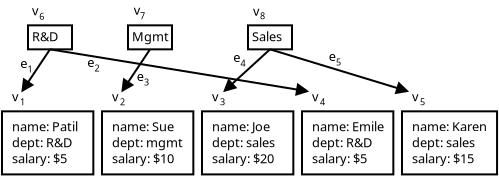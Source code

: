 <?xml version="1.0" encoding="UTF-8"?>
<dia:diagram xmlns:dia="http://www.lysator.liu.se/~alla/dia/">
  <dia:layer name="Background" visible="true" connectable="true" active="true">
    <dia:group>
      <dia:attribute name="meta">
        <dia:composite type="dict"/>
      </dia:attribute>
      <dia:attribute name="matrix"/>
      <dia:object type="Standard - Text" version="1" id="O0">
        <dia:attribute name="obj_pos">
          <dia:point val="4,13"/>
        </dia:attribute>
        <dia:attribute name="obj_bb">
          <dia:rectangle val="4,12.405;7.588,14.752"/>
        </dia:attribute>
        <dia:attribute name="text">
          <dia:composite type="text">
            <dia:attribute name="string">
              <dia:string>#name: Patil
dept: R&amp;D
salary: $5#</dia:string>
            </dia:attribute>
            <dia:attribute name="font">
              <dia:font family="sans" style="0" name="Helvetica"/>
            </dia:attribute>
            <dia:attribute name="height">
              <dia:real val="0.8"/>
            </dia:attribute>
            <dia:attribute name="pos">
              <dia:point val="4,13"/>
            </dia:attribute>
            <dia:attribute name="color">
              <dia:color val="#000000ff"/>
            </dia:attribute>
            <dia:attribute name="alignment">
              <dia:enum val="0"/>
            </dia:attribute>
          </dia:composite>
        </dia:attribute>
        <dia:attribute name="valign">
          <dia:enum val="3"/>
        </dia:attribute>
      </dia:object>
      <dia:object type="Standard - Text" version="1" id="O1">
        <dia:attribute name="obj_pos">
          <dia:point val="9,13"/>
        </dia:attribute>
        <dia:attribute name="obj_bb">
          <dia:rectangle val="9,12.405;12.78,14.752"/>
        </dia:attribute>
        <dia:attribute name="text">
          <dia:composite type="text">
            <dia:attribute name="string">
              <dia:string>#name: Sue
dept: mgmt
salary: $10#</dia:string>
            </dia:attribute>
            <dia:attribute name="font">
              <dia:font family="sans" style="0" name="Helvetica"/>
            </dia:attribute>
            <dia:attribute name="height">
              <dia:real val="0.8"/>
            </dia:attribute>
            <dia:attribute name="pos">
              <dia:point val="9,13"/>
            </dia:attribute>
            <dia:attribute name="color">
              <dia:color val="#000000ff"/>
            </dia:attribute>
            <dia:attribute name="alignment">
              <dia:enum val="0"/>
            </dia:attribute>
          </dia:composite>
        </dia:attribute>
        <dia:attribute name="valign">
          <dia:enum val="3"/>
        </dia:attribute>
      </dia:object>
      <dia:object type="Standard - Text" version="1" id="O2">
        <dia:attribute name="obj_pos">
          <dia:point val="14,13"/>
        </dia:attribute>
        <dia:attribute name="obj_bb">
          <dia:rectangle val="14,12.405;17.53,14.752"/>
        </dia:attribute>
        <dia:attribute name="text">
          <dia:composite type="text">
            <dia:attribute name="string">
              <dia:string>#name: Joe
dept: sales
salary: $20#</dia:string>
            </dia:attribute>
            <dia:attribute name="font">
              <dia:font family="sans" style="0" name="Helvetica"/>
            </dia:attribute>
            <dia:attribute name="height">
              <dia:real val="0.8"/>
            </dia:attribute>
            <dia:attribute name="pos">
              <dia:point val="14,13"/>
            </dia:attribute>
            <dia:attribute name="color">
              <dia:color val="#000000ff"/>
            </dia:attribute>
            <dia:attribute name="alignment">
              <dia:enum val="0"/>
            </dia:attribute>
          </dia:composite>
        </dia:attribute>
        <dia:attribute name="valign">
          <dia:enum val="3"/>
        </dia:attribute>
      </dia:object>
      <dia:object type="Standard - Text" version="1" id="O3">
        <dia:attribute name="obj_pos">
          <dia:point val="19,13"/>
        </dia:attribute>
        <dia:attribute name="obj_bb">
          <dia:rectangle val="19,12.405;23.01,14.752"/>
        </dia:attribute>
        <dia:attribute name="text">
          <dia:composite type="text">
            <dia:attribute name="string">
              <dia:string>#name: Emile
dept: R&amp;D
salary: $5#</dia:string>
            </dia:attribute>
            <dia:attribute name="font">
              <dia:font family="sans" style="0" name="Helvetica"/>
            </dia:attribute>
            <dia:attribute name="height">
              <dia:real val="0.8"/>
            </dia:attribute>
            <dia:attribute name="pos">
              <dia:point val="19,13"/>
            </dia:attribute>
            <dia:attribute name="color">
              <dia:color val="#000000ff"/>
            </dia:attribute>
            <dia:attribute name="alignment">
              <dia:enum val="0"/>
            </dia:attribute>
          </dia:composite>
        </dia:attribute>
        <dia:attribute name="valign">
          <dia:enum val="3"/>
        </dia:attribute>
      </dia:object>
      <dia:object type="Standard - Box" version="0" id="O4">
        <dia:attribute name="obj_pos">
          <dia:point val="3.5,12"/>
        </dia:attribute>
        <dia:attribute name="obj_bb">
          <dia:rectangle val="3.45,11.95;8.117,15.203"/>
        </dia:attribute>
        <dia:attribute name="elem_corner">
          <dia:point val="3.5,12"/>
        </dia:attribute>
        <dia:attribute name="elem_width">
          <dia:real val="4.567"/>
        </dia:attribute>
        <dia:attribute name="elem_height">
          <dia:real val="3.153"/>
        </dia:attribute>
        <dia:attribute name="inner_color">
          <dia:color val="#d8e5e500"/>
        </dia:attribute>
        <dia:attribute name="show_background">
          <dia:boolean val="false"/>
        </dia:attribute>
      </dia:object>
      <dia:object type="Standard - Box" version="0" id="O5">
        <dia:attribute name="obj_pos">
          <dia:point val="8.5,12"/>
        </dia:attribute>
        <dia:attribute name="obj_bb">
          <dia:rectangle val="8.45,11.95;13.117,15.203"/>
        </dia:attribute>
        <dia:attribute name="elem_corner">
          <dia:point val="8.5,12"/>
        </dia:attribute>
        <dia:attribute name="elem_width">
          <dia:real val="4.567"/>
        </dia:attribute>
        <dia:attribute name="elem_height">
          <dia:real val="3.153"/>
        </dia:attribute>
        <dia:attribute name="inner_color">
          <dia:color val="#d8e5e500"/>
        </dia:attribute>
        <dia:attribute name="show_background">
          <dia:boolean val="false"/>
        </dia:attribute>
      </dia:object>
      <dia:object type="Standard - Box" version="0" id="O6">
        <dia:attribute name="obj_pos">
          <dia:point val="18.5,12"/>
        </dia:attribute>
        <dia:attribute name="obj_bb">
          <dia:rectangle val="18.45,11.95;23.117,15.203"/>
        </dia:attribute>
        <dia:attribute name="elem_corner">
          <dia:point val="18.5,12"/>
        </dia:attribute>
        <dia:attribute name="elem_width">
          <dia:real val="4.567"/>
        </dia:attribute>
        <dia:attribute name="elem_height">
          <dia:real val="3.153"/>
        </dia:attribute>
        <dia:attribute name="inner_color">
          <dia:color val="#d8e5e500"/>
        </dia:attribute>
        <dia:attribute name="show_background">
          <dia:boolean val="false"/>
        </dia:attribute>
      </dia:object>
      <dia:object type="Standard - Box" version="0" id="O7">
        <dia:attribute name="obj_pos">
          <dia:point val="13.5,12"/>
        </dia:attribute>
        <dia:attribute name="obj_bb">
          <dia:rectangle val="13.45,11.95;18.117,15.203"/>
        </dia:attribute>
        <dia:attribute name="elem_corner">
          <dia:point val="13.5,12"/>
        </dia:attribute>
        <dia:attribute name="elem_width">
          <dia:real val="4.567"/>
        </dia:attribute>
        <dia:attribute name="elem_height">
          <dia:real val="3.153"/>
        </dia:attribute>
        <dia:attribute name="inner_color">
          <dia:color val="#d8e5e500"/>
        </dia:attribute>
        <dia:attribute name="show_background">
          <dia:boolean val="false"/>
        </dia:attribute>
      </dia:object>
      <dia:group>
        <dia:attribute name="meta">
          <dia:composite type="dict"/>
        </dia:attribute>
        <dia:attribute name="matrix"/>
        <dia:object type="Standard - Text" version="1" id="O8">
          <dia:attribute name="obj_pos">
            <dia:point val="4,11.5"/>
          </dia:attribute>
          <dia:attribute name="obj_bb">
            <dia:rectangle val="4,10.905;4.38,11.652"/>
          </dia:attribute>
          <dia:attribute name="text">
            <dia:composite type="text">
              <dia:attribute name="string">
                <dia:string>#v#</dia:string>
              </dia:attribute>
              <dia:attribute name="font">
                <dia:font family="sans" style="0" name="Helvetica"/>
              </dia:attribute>
              <dia:attribute name="height">
                <dia:real val="0.8"/>
              </dia:attribute>
              <dia:attribute name="pos">
                <dia:point val="4,11.5"/>
              </dia:attribute>
              <dia:attribute name="color">
                <dia:color val="#000000ff"/>
              </dia:attribute>
              <dia:attribute name="alignment">
                <dia:enum val="0"/>
              </dia:attribute>
            </dia:composite>
          </dia:attribute>
          <dia:attribute name="valign">
            <dia:enum val="3"/>
          </dia:attribute>
        </dia:object>
        <dia:object type="Standard - Text" version="1" id="O9">
          <dia:attribute name="obj_pos">
            <dia:point val="4.4,11.695"/>
          </dia:attribute>
          <dia:attribute name="obj_bb">
            <dia:rectangle val="4.4,11.275;4.688,11.802"/>
          </dia:attribute>
          <dia:attribute name="text">
            <dia:composite type="text">
              <dia:attribute name="string">
                <dia:string>#1#</dia:string>
              </dia:attribute>
              <dia:attribute name="font">
                <dia:font family="sans" style="0" name="Helvetica"/>
              </dia:attribute>
              <dia:attribute name="height">
                <dia:real val="0.564"/>
              </dia:attribute>
              <dia:attribute name="pos">
                <dia:point val="4.4,11.695"/>
              </dia:attribute>
              <dia:attribute name="color">
                <dia:color val="#000000ff"/>
              </dia:attribute>
              <dia:attribute name="alignment">
                <dia:enum val="0"/>
              </dia:attribute>
            </dia:composite>
          </dia:attribute>
          <dia:attribute name="valign">
            <dia:enum val="3"/>
          </dia:attribute>
        </dia:object>
      </dia:group>
      <dia:group>
        <dia:attribute name="meta">
          <dia:composite type="dict"/>
        </dia:attribute>
        <dia:attribute name="matrix"/>
        <dia:object type="Standard - Text" version="1" id="O10">
          <dia:attribute name="obj_pos">
            <dia:point val="9,11.5"/>
          </dia:attribute>
          <dia:attribute name="obj_bb">
            <dia:rectangle val="9,10.905;9.38,11.652"/>
          </dia:attribute>
          <dia:attribute name="text">
            <dia:composite type="text">
              <dia:attribute name="string">
                <dia:string>#v#</dia:string>
              </dia:attribute>
              <dia:attribute name="font">
                <dia:font family="sans" style="0" name="Helvetica"/>
              </dia:attribute>
              <dia:attribute name="height">
                <dia:real val="0.8"/>
              </dia:attribute>
              <dia:attribute name="pos">
                <dia:point val="9,11.5"/>
              </dia:attribute>
              <dia:attribute name="color">
                <dia:color val="#000000ff"/>
              </dia:attribute>
              <dia:attribute name="alignment">
                <dia:enum val="0"/>
              </dia:attribute>
            </dia:composite>
          </dia:attribute>
          <dia:attribute name="valign">
            <dia:enum val="3"/>
          </dia:attribute>
        </dia:object>
        <dia:object type="Standard - Text" version="1" id="O11">
          <dia:attribute name="obj_pos">
            <dia:point val="9.4,11.695"/>
          </dia:attribute>
          <dia:attribute name="obj_bb">
            <dia:rectangle val="9.4,11.275;9.688,11.802"/>
          </dia:attribute>
          <dia:attribute name="text">
            <dia:composite type="text">
              <dia:attribute name="string">
                <dia:string>#2#</dia:string>
              </dia:attribute>
              <dia:attribute name="font">
                <dia:font family="sans" style="0" name="Helvetica"/>
              </dia:attribute>
              <dia:attribute name="height">
                <dia:real val="0.564"/>
              </dia:attribute>
              <dia:attribute name="pos">
                <dia:point val="9.4,11.695"/>
              </dia:attribute>
              <dia:attribute name="color">
                <dia:color val="#000000ff"/>
              </dia:attribute>
              <dia:attribute name="alignment">
                <dia:enum val="0"/>
              </dia:attribute>
            </dia:composite>
          </dia:attribute>
          <dia:attribute name="valign">
            <dia:enum val="3"/>
          </dia:attribute>
        </dia:object>
      </dia:group>
      <dia:group>
        <dia:attribute name="meta">
          <dia:composite type="dict"/>
        </dia:attribute>
        <dia:attribute name="matrix"/>
        <dia:object type="Standard - Text" version="1" id="O12">
          <dia:attribute name="obj_pos">
            <dia:point val="19,11.5"/>
          </dia:attribute>
          <dia:attribute name="obj_bb">
            <dia:rectangle val="19,10.905;19.38,11.652"/>
          </dia:attribute>
          <dia:attribute name="text">
            <dia:composite type="text">
              <dia:attribute name="string">
                <dia:string>#v#</dia:string>
              </dia:attribute>
              <dia:attribute name="font">
                <dia:font family="sans" style="0" name="Helvetica"/>
              </dia:attribute>
              <dia:attribute name="height">
                <dia:real val="0.8"/>
              </dia:attribute>
              <dia:attribute name="pos">
                <dia:point val="19,11.5"/>
              </dia:attribute>
              <dia:attribute name="color">
                <dia:color val="#000000ff"/>
              </dia:attribute>
              <dia:attribute name="alignment">
                <dia:enum val="0"/>
              </dia:attribute>
            </dia:composite>
          </dia:attribute>
          <dia:attribute name="valign">
            <dia:enum val="3"/>
          </dia:attribute>
        </dia:object>
        <dia:object type="Standard - Text" version="1" id="O13">
          <dia:attribute name="obj_pos">
            <dia:point val="19.4,11.695"/>
          </dia:attribute>
          <dia:attribute name="obj_bb">
            <dia:rectangle val="19.4,11.275;19.688,11.802"/>
          </dia:attribute>
          <dia:attribute name="text">
            <dia:composite type="text">
              <dia:attribute name="string">
                <dia:string>#4#</dia:string>
              </dia:attribute>
              <dia:attribute name="font">
                <dia:font family="sans" style="0" name="Helvetica"/>
              </dia:attribute>
              <dia:attribute name="height">
                <dia:real val="0.564"/>
              </dia:attribute>
              <dia:attribute name="pos">
                <dia:point val="19.4,11.695"/>
              </dia:attribute>
              <dia:attribute name="color">
                <dia:color val="#000000ff"/>
              </dia:attribute>
              <dia:attribute name="alignment">
                <dia:enum val="0"/>
              </dia:attribute>
            </dia:composite>
          </dia:attribute>
          <dia:attribute name="valign">
            <dia:enum val="3"/>
          </dia:attribute>
        </dia:object>
      </dia:group>
      <dia:group>
        <dia:attribute name="meta">
          <dia:composite type="dict"/>
        </dia:attribute>
        <dia:attribute name="matrix"/>
        <dia:object type="Standard - Text" version="1" id="O14">
          <dia:attribute name="obj_pos">
            <dia:point val="14,11.5"/>
          </dia:attribute>
          <dia:attribute name="obj_bb">
            <dia:rectangle val="14,10.905;14.38,11.652"/>
          </dia:attribute>
          <dia:attribute name="text">
            <dia:composite type="text">
              <dia:attribute name="string">
                <dia:string>#v#</dia:string>
              </dia:attribute>
              <dia:attribute name="font">
                <dia:font family="sans" style="0" name="Helvetica"/>
              </dia:attribute>
              <dia:attribute name="height">
                <dia:real val="0.8"/>
              </dia:attribute>
              <dia:attribute name="pos">
                <dia:point val="14,11.5"/>
              </dia:attribute>
              <dia:attribute name="color">
                <dia:color val="#000000ff"/>
              </dia:attribute>
              <dia:attribute name="alignment">
                <dia:enum val="0"/>
              </dia:attribute>
            </dia:composite>
          </dia:attribute>
          <dia:attribute name="valign">
            <dia:enum val="3"/>
          </dia:attribute>
        </dia:object>
        <dia:object type="Standard - Text" version="1" id="O15">
          <dia:attribute name="obj_pos">
            <dia:point val="14.4,11.695"/>
          </dia:attribute>
          <dia:attribute name="obj_bb">
            <dia:rectangle val="14.4,11.275;14.688,11.802"/>
          </dia:attribute>
          <dia:attribute name="text">
            <dia:composite type="text">
              <dia:attribute name="string">
                <dia:string>#3#</dia:string>
              </dia:attribute>
              <dia:attribute name="font">
                <dia:font family="sans" style="0" name="Helvetica"/>
              </dia:attribute>
              <dia:attribute name="height">
                <dia:real val="0.564"/>
              </dia:attribute>
              <dia:attribute name="pos">
                <dia:point val="14.4,11.695"/>
              </dia:attribute>
              <dia:attribute name="color">
                <dia:color val="#000000ff"/>
              </dia:attribute>
              <dia:attribute name="alignment">
                <dia:enum val="0"/>
              </dia:attribute>
            </dia:composite>
          </dia:attribute>
          <dia:attribute name="valign">
            <dia:enum val="3"/>
          </dia:attribute>
        </dia:object>
      </dia:group>
      <dia:group>
        <dia:attribute name="meta">
          <dia:composite type="dict"/>
        </dia:attribute>
        <dia:attribute name="matrix"/>
        <dia:object type="Standard - Text" version="1" id="O16">
          <dia:attribute name="obj_pos">
            <dia:point val="16,8.5"/>
          </dia:attribute>
          <dia:attribute name="obj_bb">
            <dia:rectangle val="16,7.905;17.705,8.652"/>
          </dia:attribute>
          <dia:attribute name="text">
            <dia:composite type="text">
              <dia:attribute name="string">
                <dia:string>#Sales#</dia:string>
              </dia:attribute>
              <dia:attribute name="font">
                <dia:font family="sans" style="0" name="Helvetica"/>
              </dia:attribute>
              <dia:attribute name="height">
                <dia:real val="0.8"/>
              </dia:attribute>
              <dia:attribute name="pos">
                <dia:point val="16,8.5"/>
              </dia:attribute>
              <dia:attribute name="color">
                <dia:color val="#000000ff"/>
              </dia:attribute>
              <dia:attribute name="alignment">
                <dia:enum val="0"/>
              </dia:attribute>
            </dia:composite>
          </dia:attribute>
          <dia:attribute name="valign">
            <dia:enum val="3"/>
          </dia:attribute>
        </dia:object>
        <dia:object type="Standard - Box" version="0" id="O17">
          <dia:attribute name="obj_pos">
            <dia:point val="15.8,7.7"/>
          </dia:attribute>
          <dia:attribute name="obj_bb">
            <dia:rectangle val="15.75,7.65;18.05,8.95"/>
          </dia:attribute>
          <dia:attribute name="elem_corner">
            <dia:point val="15.8,7.7"/>
          </dia:attribute>
          <dia:attribute name="elem_width">
            <dia:real val="2.2"/>
          </dia:attribute>
          <dia:attribute name="elem_height">
            <dia:real val="1.2"/>
          </dia:attribute>
          <dia:attribute name="inner_color">
            <dia:color val="#d8e5e500"/>
          </dia:attribute>
          <dia:attribute name="show_background">
            <dia:boolean val="false"/>
          </dia:attribute>
        </dia:object>
      </dia:group>
      <dia:object type="Standard - Line" version="0" id="O18">
        <dia:attribute name="obj_pos">
          <dia:point val="16.9,8.9"/>
        </dia:attribute>
        <dia:attribute name="obj_bb">
          <dia:rectangle val="14.529,8.829;16.971,11.071"/>
        </dia:attribute>
        <dia:attribute name="conn_endpoints">
          <dia:point val="16.9,8.9"/>
          <dia:point val="14.6,11"/>
        </dia:attribute>
        <dia:attribute name="numcp">
          <dia:int val="1"/>
        </dia:attribute>
        <dia:attribute name="end_arrow">
          <dia:enum val="3"/>
        </dia:attribute>
        <dia:attribute name="end_arrow_length">
          <dia:real val="0.5"/>
        </dia:attribute>
        <dia:attribute name="end_arrow_width">
          <dia:real val="0.5"/>
        </dia:attribute>
      </dia:object>
      <dia:object type="Standard - Box" version="0" id="O19">
        <dia:attribute name="obj_pos">
          <dia:point val="9.8,7.7"/>
        </dia:attribute>
        <dia:attribute name="obj_bb">
          <dia:rectangle val="9.75,7.65;12.05,8.95"/>
        </dia:attribute>
        <dia:attribute name="elem_corner">
          <dia:point val="9.8,7.7"/>
        </dia:attribute>
        <dia:attribute name="elem_width">
          <dia:real val="2.2"/>
        </dia:attribute>
        <dia:attribute name="elem_height">
          <dia:real val="1.2"/>
        </dia:attribute>
        <dia:attribute name="inner_color">
          <dia:color val="#d8e5e500"/>
        </dia:attribute>
        <dia:attribute name="show_background">
          <dia:boolean val="false"/>
        </dia:attribute>
      </dia:object>
      <dia:object type="Standard - Text" version="1" id="O20">
        <dia:attribute name="obj_pos">
          <dia:point val="10,8.5"/>
        </dia:attribute>
        <dia:attribute name="obj_bb">
          <dia:rectangle val="10,7.905;11.832,8.652"/>
        </dia:attribute>
        <dia:attribute name="text">
          <dia:composite type="text">
            <dia:attribute name="string">
              <dia:string>#Mgmt#</dia:string>
            </dia:attribute>
            <dia:attribute name="font">
              <dia:font family="sans" style="0" name="Helvetica"/>
            </dia:attribute>
            <dia:attribute name="height">
              <dia:real val="0.8"/>
            </dia:attribute>
            <dia:attribute name="pos">
              <dia:point val="10,8.5"/>
            </dia:attribute>
            <dia:attribute name="color">
              <dia:color val="#000000ff"/>
            </dia:attribute>
            <dia:attribute name="alignment">
              <dia:enum val="0"/>
            </dia:attribute>
          </dia:composite>
        </dia:attribute>
        <dia:attribute name="valign">
          <dia:enum val="3"/>
        </dia:attribute>
      </dia:object>
      <dia:object type="Standard - Box" version="0" id="O21">
        <dia:attribute name="obj_pos">
          <dia:point val="4.8,7.7"/>
        </dia:attribute>
        <dia:attribute name="obj_bb">
          <dia:rectangle val="4.75,7.65;7.05,8.95"/>
        </dia:attribute>
        <dia:attribute name="elem_corner">
          <dia:point val="4.8,7.7"/>
        </dia:attribute>
        <dia:attribute name="elem_width">
          <dia:real val="2.2"/>
        </dia:attribute>
        <dia:attribute name="elem_height">
          <dia:real val="1.2"/>
        </dia:attribute>
        <dia:attribute name="inner_color">
          <dia:color val="#d8e5e500"/>
        </dia:attribute>
        <dia:attribute name="show_background">
          <dia:boolean val="false"/>
        </dia:attribute>
      </dia:object>
      <dia:object type="Standard - Text" version="1" id="O22">
        <dia:attribute name="obj_pos">
          <dia:point val="5,8.5"/>
        </dia:attribute>
        <dia:attribute name="obj_bb">
          <dia:rectangle val="5,7.905;6.438,8.652"/>
        </dia:attribute>
        <dia:attribute name="text">
          <dia:composite type="text">
            <dia:attribute name="string">
              <dia:string>#R&amp;D#</dia:string>
            </dia:attribute>
            <dia:attribute name="font">
              <dia:font family="sans" style="0" name="Helvetica"/>
            </dia:attribute>
            <dia:attribute name="height">
              <dia:real val="0.8"/>
            </dia:attribute>
            <dia:attribute name="pos">
              <dia:point val="5,8.5"/>
            </dia:attribute>
            <dia:attribute name="color">
              <dia:color val="#000000ff"/>
            </dia:attribute>
            <dia:attribute name="alignment">
              <dia:enum val="0"/>
            </dia:attribute>
          </dia:composite>
        </dia:attribute>
        <dia:attribute name="valign">
          <dia:enum val="3"/>
        </dia:attribute>
      </dia:object>
      <dia:object type="Standard - Line" version="0" id="O23">
        <dia:attribute name="obj_pos">
          <dia:point val="5.9,8.9"/>
        </dia:attribute>
        <dia:attribute name="obj_bb">
          <dia:rectangle val="4.431,8.831;5.969,11.069"/>
        </dia:attribute>
        <dia:attribute name="conn_endpoints">
          <dia:point val="5.9,8.9"/>
          <dia:point val="4.5,11"/>
        </dia:attribute>
        <dia:attribute name="numcp">
          <dia:int val="1"/>
        </dia:attribute>
        <dia:attribute name="end_arrow">
          <dia:enum val="3"/>
        </dia:attribute>
        <dia:attribute name="end_arrow_length">
          <dia:real val="0.5"/>
        </dia:attribute>
        <dia:attribute name="end_arrow_width">
          <dia:real val="0.5"/>
        </dia:attribute>
      </dia:object>
      <dia:object type="Standard - Line" version="0" id="O24">
        <dia:attribute name="obj_pos">
          <dia:point val="5.9,8.9"/>
        </dia:attribute>
        <dia:attribute name="obj_bb">
          <dia:rectangle val="5.843,8.843;18.861,11.23"/>
        </dia:attribute>
        <dia:attribute name="conn_endpoints">
          <dia:point val="5.9,8.9"/>
          <dia:point val="18.8,11"/>
        </dia:attribute>
        <dia:attribute name="numcp">
          <dia:int val="1"/>
        </dia:attribute>
        <dia:attribute name="end_arrow">
          <dia:enum val="3"/>
        </dia:attribute>
        <dia:attribute name="end_arrow_length">
          <dia:real val="0.5"/>
        </dia:attribute>
        <dia:attribute name="end_arrow_width">
          <dia:real val="0.5"/>
        </dia:attribute>
      </dia:object>
      <dia:object type="Standard - Line" version="0" id="O25">
        <dia:attribute name="obj_pos">
          <dia:point val="10.9,8.9"/>
        </dia:attribute>
        <dia:attribute name="obj_bb">
          <dia:rectangle val="9.431,8.831;10.969,11.069"/>
        </dia:attribute>
        <dia:attribute name="conn_endpoints">
          <dia:point val="10.9,8.9"/>
          <dia:point val="9.5,11"/>
        </dia:attribute>
        <dia:attribute name="numcp">
          <dia:int val="1"/>
        </dia:attribute>
        <dia:attribute name="end_arrow">
          <dia:enum val="3"/>
        </dia:attribute>
        <dia:attribute name="end_arrow_length">
          <dia:real val="0.5"/>
        </dia:attribute>
        <dia:attribute name="end_arrow_width">
          <dia:real val="0.5"/>
        </dia:attribute>
      </dia:object>
      <dia:group>
        <dia:attribute name="meta">
          <dia:composite type="dict"/>
        </dia:attribute>
        <dia:attribute name="matrix"/>
        <dia:object type="Standard - Text" version="1" id="O26">
          <dia:attribute name="obj_pos">
            <dia:point val="5,7.2"/>
          </dia:attribute>
          <dia:attribute name="obj_bb">
            <dia:rectangle val="5,6.605;5.38,7.353"/>
          </dia:attribute>
          <dia:attribute name="text">
            <dia:composite type="text">
              <dia:attribute name="string">
                <dia:string>#v#</dia:string>
              </dia:attribute>
              <dia:attribute name="font">
                <dia:font family="sans" style="0" name="Helvetica"/>
              </dia:attribute>
              <dia:attribute name="height">
                <dia:real val="0.8"/>
              </dia:attribute>
              <dia:attribute name="pos">
                <dia:point val="5,7.2"/>
              </dia:attribute>
              <dia:attribute name="color">
                <dia:color val="#000000ff"/>
              </dia:attribute>
              <dia:attribute name="alignment">
                <dia:enum val="0"/>
              </dia:attribute>
            </dia:composite>
          </dia:attribute>
          <dia:attribute name="valign">
            <dia:enum val="3"/>
          </dia:attribute>
        </dia:object>
        <dia:object type="Standard - Text" version="1" id="O27">
          <dia:attribute name="obj_pos">
            <dia:point val="5.368,7.424"/>
          </dia:attribute>
          <dia:attribute name="obj_bb">
            <dia:rectangle val="5.368,7.004;5.655,7.531"/>
          </dia:attribute>
          <dia:attribute name="text">
            <dia:composite type="text">
              <dia:attribute name="string">
                <dia:string>#6#</dia:string>
              </dia:attribute>
              <dia:attribute name="font">
                <dia:font family="sans" style="0" name="Helvetica"/>
              </dia:attribute>
              <dia:attribute name="height">
                <dia:real val="0.564"/>
              </dia:attribute>
              <dia:attribute name="pos">
                <dia:point val="5.368,7.424"/>
              </dia:attribute>
              <dia:attribute name="color">
                <dia:color val="#000000ff"/>
              </dia:attribute>
              <dia:attribute name="alignment">
                <dia:enum val="0"/>
              </dia:attribute>
            </dia:composite>
          </dia:attribute>
          <dia:attribute name="valign">
            <dia:enum val="3"/>
          </dia:attribute>
        </dia:object>
      </dia:group>
      <dia:group>
        <dia:attribute name="meta">
          <dia:composite type="dict"/>
        </dia:attribute>
        <dia:attribute name="matrix"/>
        <dia:object type="Standard - Text" version="1" id="O28">
          <dia:attribute name="obj_pos">
            <dia:point val="10.4,7.4"/>
          </dia:attribute>
          <dia:attribute name="obj_bb">
            <dia:rectangle val="10.4,6.98;10.688,7.508"/>
          </dia:attribute>
          <dia:attribute name="text">
            <dia:composite type="text">
              <dia:attribute name="string">
                <dia:string>#7#</dia:string>
              </dia:attribute>
              <dia:attribute name="font">
                <dia:font family="sans" style="0" name="Helvetica"/>
              </dia:attribute>
              <dia:attribute name="height">
                <dia:real val="0.564"/>
              </dia:attribute>
              <dia:attribute name="pos">
                <dia:point val="10.4,7.4"/>
              </dia:attribute>
              <dia:attribute name="color">
                <dia:color val="#000000ff"/>
              </dia:attribute>
              <dia:attribute name="alignment">
                <dia:enum val="0"/>
              </dia:attribute>
            </dia:composite>
          </dia:attribute>
          <dia:attribute name="valign">
            <dia:enum val="3"/>
          </dia:attribute>
        </dia:object>
        <dia:object type="Standard - Text" version="1" id="O29">
          <dia:attribute name="obj_pos">
            <dia:point val="10.082,7.168"/>
          </dia:attribute>
          <dia:attribute name="obj_bb">
            <dia:rectangle val="10.082,6.572;10.463,7.32"/>
          </dia:attribute>
          <dia:attribute name="text">
            <dia:composite type="text">
              <dia:attribute name="string">
                <dia:string>#v#</dia:string>
              </dia:attribute>
              <dia:attribute name="font">
                <dia:font family="sans" style="0" name="Helvetica"/>
              </dia:attribute>
              <dia:attribute name="height">
                <dia:real val="0.8"/>
              </dia:attribute>
              <dia:attribute name="pos">
                <dia:point val="10.082,7.168"/>
              </dia:attribute>
              <dia:attribute name="color">
                <dia:color val="#000000ff"/>
              </dia:attribute>
              <dia:attribute name="alignment">
                <dia:enum val="0"/>
              </dia:attribute>
            </dia:composite>
          </dia:attribute>
          <dia:attribute name="valign">
            <dia:enum val="3"/>
          </dia:attribute>
        </dia:object>
      </dia:group>
      <dia:group>
        <dia:attribute name="meta">
          <dia:composite type="dict"/>
        </dia:attribute>
        <dia:attribute name="matrix"/>
        <dia:object type="Standard - Text" version="1" id="O30">
          <dia:attribute name="obj_pos">
            <dia:point val="16.4,7.4"/>
          </dia:attribute>
          <dia:attribute name="obj_bb">
            <dia:rectangle val="16.4,6.98;16.688,7.508"/>
          </dia:attribute>
          <dia:attribute name="text">
            <dia:composite type="text">
              <dia:attribute name="string">
                <dia:string>#8#</dia:string>
              </dia:attribute>
              <dia:attribute name="font">
                <dia:font family="sans" style="0" name="Helvetica"/>
              </dia:attribute>
              <dia:attribute name="height">
                <dia:real val="0.564"/>
              </dia:attribute>
              <dia:attribute name="pos">
                <dia:point val="16.4,7.4"/>
              </dia:attribute>
              <dia:attribute name="color">
                <dia:color val="#000000ff"/>
              </dia:attribute>
              <dia:attribute name="alignment">
                <dia:enum val="0"/>
              </dia:attribute>
            </dia:composite>
          </dia:attribute>
          <dia:attribute name="valign">
            <dia:enum val="3"/>
          </dia:attribute>
        </dia:object>
        <dia:object type="Standard - Text" version="1" id="O31">
          <dia:attribute name="obj_pos">
            <dia:point val="16.052,7.218"/>
          </dia:attribute>
          <dia:attribute name="obj_bb">
            <dia:rectangle val="16.052,6.622;16.433,7.37"/>
          </dia:attribute>
          <dia:attribute name="text">
            <dia:composite type="text">
              <dia:attribute name="string">
                <dia:string>#v#</dia:string>
              </dia:attribute>
              <dia:attribute name="font">
                <dia:font family="sans" style="0" name="Helvetica"/>
              </dia:attribute>
              <dia:attribute name="height">
                <dia:real val="0.8"/>
              </dia:attribute>
              <dia:attribute name="pos">
                <dia:point val="16.052,7.218"/>
              </dia:attribute>
              <dia:attribute name="color">
                <dia:color val="#000000ff"/>
              </dia:attribute>
              <dia:attribute name="alignment">
                <dia:enum val="0"/>
              </dia:attribute>
            </dia:composite>
          </dia:attribute>
          <dia:attribute name="valign">
            <dia:enum val="3"/>
          </dia:attribute>
        </dia:object>
      </dia:group>
      <dia:object type="Standard - Text" version="1" id="O32">
        <dia:attribute name="obj_pos">
          <dia:point val="24,13"/>
        </dia:attribute>
        <dia:attribute name="obj_bb">
          <dia:rectangle val="24,12.405;28.082,14.752"/>
        </dia:attribute>
        <dia:attribute name="text">
          <dia:composite type="text">
            <dia:attribute name="string">
              <dia:string>#name: Karen
dept: sales
salary: $15#</dia:string>
            </dia:attribute>
            <dia:attribute name="font">
              <dia:font family="sans" style="0" name="Helvetica"/>
            </dia:attribute>
            <dia:attribute name="height">
              <dia:real val="0.8"/>
            </dia:attribute>
            <dia:attribute name="pos">
              <dia:point val="24,13"/>
            </dia:attribute>
            <dia:attribute name="color">
              <dia:color val="#000000ff"/>
            </dia:attribute>
            <dia:attribute name="alignment">
              <dia:enum val="0"/>
            </dia:attribute>
          </dia:composite>
        </dia:attribute>
        <dia:attribute name="valign">
          <dia:enum val="3"/>
        </dia:attribute>
      </dia:object>
      <dia:object type="Standard - Box" version="0" id="O33">
        <dia:attribute name="obj_pos">
          <dia:point val="23.5,12"/>
        </dia:attribute>
        <dia:attribute name="obj_bb">
          <dia:rectangle val="23.45,11.95;28.303,15.203"/>
        </dia:attribute>
        <dia:attribute name="elem_corner">
          <dia:point val="23.5,12"/>
        </dia:attribute>
        <dia:attribute name="elem_width">
          <dia:real val="4.753"/>
        </dia:attribute>
        <dia:attribute name="elem_height">
          <dia:real val="3.153"/>
        </dia:attribute>
        <dia:attribute name="inner_color">
          <dia:color val="#d8e5e500"/>
        </dia:attribute>
        <dia:attribute name="show_background">
          <dia:boolean val="false"/>
        </dia:attribute>
      </dia:object>
      <dia:group>
        <dia:attribute name="meta">
          <dia:composite type="dict"/>
        </dia:attribute>
        <dia:attribute name="matrix">
          <dia:matrix xx="1" xy="0" yx="0" yy="1" x0="1.75e-13" y0="-4.263e-13"/>
        </dia:attribute>
        <dia:object type="Standard - Text" version="1" id="O34">
          <dia:attribute name="obj_pos">
            <dia:point val="24,11.5"/>
          </dia:attribute>
          <dia:attribute name="obj_bb">
            <dia:rectangle val="24,10.905;24.38,11.652"/>
          </dia:attribute>
          <dia:attribute name="text">
            <dia:composite type="text">
              <dia:attribute name="string">
                <dia:string>#v#</dia:string>
              </dia:attribute>
              <dia:attribute name="font">
                <dia:font family="sans" style="0" name="Helvetica"/>
              </dia:attribute>
              <dia:attribute name="height">
                <dia:real val="0.8"/>
              </dia:attribute>
              <dia:attribute name="pos">
                <dia:point val="24,11.5"/>
              </dia:attribute>
              <dia:attribute name="color">
                <dia:color val="#000000ff"/>
              </dia:attribute>
              <dia:attribute name="alignment">
                <dia:enum val="0"/>
              </dia:attribute>
            </dia:composite>
          </dia:attribute>
          <dia:attribute name="valign">
            <dia:enum val="3"/>
          </dia:attribute>
        </dia:object>
        <dia:object type="Standard - Text" version="1" id="O35">
          <dia:attribute name="obj_pos">
            <dia:point val="24.4,11.695"/>
          </dia:attribute>
          <dia:attribute name="obj_bb">
            <dia:rectangle val="24.4,11.275;24.688,11.802"/>
          </dia:attribute>
          <dia:attribute name="text">
            <dia:composite type="text">
              <dia:attribute name="string">
                <dia:string>#5#</dia:string>
              </dia:attribute>
              <dia:attribute name="font">
                <dia:font family="sans" style="0" name="Helvetica"/>
              </dia:attribute>
              <dia:attribute name="height">
                <dia:real val="0.564"/>
              </dia:attribute>
              <dia:attribute name="pos">
                <dia:point val="24.4,11.695"/>
              </dia:attribute>
              <dia:attribute name="color">
                <dia:color val="#000000ff"/>
              </dia:attribute>
              <dia:attribute name="alignment">
                <dia:enum val="0"/>
              </dia:attribute>
            </dia:composite>
          </dia:attribute>
          <dia:attribute name="valign">
            <dia:enum val="3"/>
          </dia:attribute>
        </dia:object>
      </dia:group>
      <dia:object type="Standard - Line" version="0" id="O36">
        <dia:attribute name="obj_pos">
          <dia:point val="16.9,8.9"/>
        </dia:attribute>
        <dia:attribute name="obj_bb">
          <dia:rectangle val="16.838,8.838;23.862,11.142"/>
        </dia:attribute>
        <dia:attribute name="conn_endpoints">
          <dia:point val="16.9,8.9"/>
          <dia:point val="23.8,11"/>
        </dia:attribute>
        <dia:attribute name="numcp">
          <dia:int val="1"/>
        </dia:attribute>
        <dia:attribute name="end_arrow">
          <dia:enum val="3"/>
        </dia:attribute>
        <dia:attribute name="end_arrow_length">
          <dia:real val="0.5"/>
        </dia:attribute>
        <dia:attribute name="end_arrow_width">
          <dia:real val="0.5"/>
        </dia:attribute>
      </dia:object>
      <dia:group>
        <dia:attribute name="meta">
          <dia:composite type="dict"/>
        </dia:attribute>
        <dia:attribute name="matrix"/>
        <dia:object type="Standard - Text" version="1" id="O37">
          <dia:attribute name="obj_pos">
            <dia:point val="4.407,9.828"/>
          </dia:attribute>
          <dia:attribute name="obj_bb">
            <dia:rectangle val="4.407,9.233;4.802,9.981"/>
          </dia:attribute>
          <dia:attribute name="text">
            <dia:composite type="text">
              <dia:attribute name="string">
                <dia:string>#e#</dia:string>
              </dia:attribute>
              <dia:attribute name="font">
                <dia:font family="sans" style="0" name="Helvetica"/>
              </dia:attribute>
              <dia:attribute name="height">
                <dia:real val="0.8"/>
              </dia:attribute>
              <dia:attribute name="pos">
                <dia:point val="4.407,9.828"/>
              </dia:attribute>
              <dia:attribute name="color">
                <dia:color val="#000000ff"/>
              </dia:attribute>
              <dia:attribute name="alignment">
                <dia:enum val="0"/>
              </dia:attribute>
            </dia:composite>
          </dia:attribute>
          <dia:attribute name="valign">
            <dia:enum val="3"/>
          </dia:attribute>
        </dia:object>
        <dia:object type="Standard - Text" version="1" id="O38">
          <dia:attribute name="obj_pos">
            <dia:point val="4.775,10.052"/>
          </dia:attribute>
          <dia:attribute name="obj_bb">
            <dia:rectangle val="4.775,9.632;5.062,10.16"/>
          </dia:attribute>
          <dia:attribute name="text">
            <dia:composite type="text">
              <dia:attribute name="string">
                <dia:string>#1#</dia:string>
              </dia:attribute>
              <dia:attribute name="font">
                <dia:font family="sans" style="0" name="Helvetica"/>
              </dia:attribute>
              <dia:attribute name="height">
                <dia:real val="0.564"/>
              </dia:attribute>
              <dia:attribute name="pos">
                <dia:point val="4.775,10.052"/>
              </dia:attribute>
              <dia:attribute name="color">
                <dia:color val="#000000ff"/>
              </dia:attribute>
              <dia:attribute name="alignment">
                <dia:enum val="0"/>
              </dia:attribute>
            </dia:composite>
          </dia:attribute>
          <dia:attribute name="valign">
            <dia:enum val="3"/>
          </dia:attribute>
        </dia:object>
      </dia:group>
      <dia:group>
        <dia:attribute name="meta">
          <dia:composite type="dict"/>
        </dia:attribute>
        <dia:attribute name="matrix"/>
        <dia:object type="Standard - Text" version="1" id="O39">
          <dia:attribute name="obj_pos">
            <dia:point val="7.763,9.778"/>
          </dia:attribute>
          <dia:attribute name="obj_bb">
            <dia:rectangle val="7.763,9.183;8.158,9.931"/>
          </dia:attribute>
          <dia:attribute name="text">
            <dia:composite type="text">
              <dia:attribute name="string">
                <dia:string>#e#</dia:string>
              </dia:attribute>
              <dia:attribute name="font">
                <dia:font family="sans" style="0" name="Helvetica"/>
              </dia:attribute>
              <dia:attribute name="height">
                <dia:real val="0.8"/>
              </dia:attribute>
              <dia:attribute name="pos">
                <dia:point val="7.763,9.778"/>
              </dia:attribute>
              <dia:attribute name="color">
                <dia:color val="#000000ff"/>
              </dia:attribute>
              <dia:attribute name="alignment">
                <dia:enum val="0"/>
              </dia:attribute>
            </dia:composite>
          </dia:attribute>
          <dia:attribute name="valign">
            <dia:enum val="3"/>
          </dia:attribute>
        </dia:object>
        <dia:object type="Standard - Text" version="1" id="O40">
          <dia:attribute name="obj_pos">
            <dia:point val="8.131,10.002"/>
          </dia:attribute>
          <dia:attribute name="obj_bb">
            <dia:rectangle val="8.131,9.582;8.419,10.11"/>
          </dia:attribute>
          <dia:attribute name="text">
            <dia:composite type="text">
              <dia:attribute name="string">
                <dia:string>#2#</dia:string>
              </dia:attribute>
              <dia:attribute name="font">
                <dia:font family="sans" style="0" name="Helvetica"/>
              </dia:attribute>
              <dia:attribute name="height">
                <dia:real val="0.564"/>
              </dia:attribute>
              <dia:attribute name="pos">
                <dia:point val="8.131,10.002"/>
              </dia:attribute>
              <dia:attribute name="color">
                <dia:color val="#000000ff"/>
              </dia:attribute>
              <dia:attribute name="alignment">
                <dia:enum val="0"/>
              </dia:attribute>
            </dia:composite>
          </dia:attribute>
          <dia:attribute name="valign">
            <dia:enum val="3"/>
          </dia:attribute>
        </dia:object>
      </dia:group>
      <dia:group>
        <dia:attribute name="meta">
          <dia:composite type="dict"/>
        </dia:attribute>
        <dia:attribute name="matrix"/>
        <dia:object type="Standard - Text" version="1" id="O41">
          <dia:attribute name="obj_pos">
            <dia:point val="10.237,10.478"/>
          </dia:attribute>
          <dia:attribute name="obj_bb">
            <dia:rectangle val="10.237,9.883;10.632,10.631"/>
          </dia:attribute>
          <dia:attribute name="text">
            <dia:composite type="text">
              <dia:attribute name="string">
                <dia:string>#e#</dia:string>
              </dia:attribute>
              <dia:attribute name="font">
                <dia:font family="sans" style="0" name="Helvetica"/>
              </dia:attribute>
              <dia:attribute name="height">
                <dia:real val="0.8"/>
              </dia:attribute>
              <dia:attribute name="pos">
                <dia:point val="10.237,10.478"/>
              </dia:attribute>
              <dia:attribute name="color">
                <dia:color val="#000000ff"/>
              </dia:attribute>
              <dia:attribute name="alignment">
                <dia:enum val="0"/>
              </dia:attribute>
            </dia:composite>
          </dia:attribute>
          <dia:attribute name="valign">
            <dia:enum val="3"/>
          </dia:attribute>
        </dia:object>
        <dia:object type="Standard - Text" version="1" id="O42">
          <dia:attribute name="obj_pos">
            <dia:point val="10.604,10.702"/>
          </dia:attribute>
          <dia:attribute name="obj_bb">
            <dia:rectangle val="10.604,10.282;10.892,10.81"/>
          </dia:attribute>
          <dia:attribute name="text">
            <dia:composite type="text">
              <dia:attribute name="string">
                <dia:string>#3#</dia:string>
              </dia:attribute>
              <dia:attribute name="font">
                <dia:font family="sans" style="0" name="Helvetica"/>
              </dia:attribute>
              <dia:attribute name="height">
                <dia:real val="0.564"/>
              </dia:attribute>
              <dia:attribute name="pos">
                <dia:point val="10.604,10.702"/>
              </dia:attribute>
              <dia:attribute name="color">
                <dia:color val="#000000ff"/>
              </dia:attribute>
              <dia:attribute name="alignment">
                <dia:enum val="0"/>
              </dia:attribute>
            </dia:composite>
          </dia:attribute>
          <dia:attribute name="valign">
            <dia:enum val="3"/>
          </dia:attribute>
        </dia:object>
      </dia:group>
      <dia:group>
        <dia:attribute name="meta">
          <dia:composite type="dict"/>
        </dia:attribute>
        <dia:attribute name="matrix"/>
        <dia:object type="Standard - Text" version="1" id="O43">
          <dia:attribute name="obj_pos">
            <dia:point val="15.06,9.528"/>
          </dia:attribute>
          <dia:attribute name="obj_bb">
            <dia:rectangle val="15.06,8.933;15.455,9.681"/>
          </dia:attribute>
          <dia:attribute name="text">
            <dia:composite type="text">
              <dia:attribute name="string">
                <dia:string>#e#</dia:string>
              </dia:attribute>
              <dia:attribute name="font">
                <dia:font family="sans" style="0" name="Helvetica"/>
              </dia:attribute>
              <dia:attribute name="height">
                <dia:real val="0.8"/>
              </dia:attribute>
              <dia:attribute name="pos">
                <dia:point val="15.06,9.528"/>
              </dia:attribute>
              <dia:attribute name="color">
                <dia:color val="#000000ff"/>
              </dia:attribute>
              <dia:attribute name="alignment">
                <dia:enum val="0"/>
              </dia:attribute>
            </dia:composite>
          </dia:attribute>
          <dia:attribute name="valign">
            <dia:enum val="3"/>
          </dia:attribute>
        </dia:object>
        <dia:object type="Standard - Text" version="1" id="O44">
          <dia:attribute name="obj_pos">
            <dia:point val="15.428,9.752"/>
          </dia:attribute>
          <dia:attribute name="obj_bb">
            <dia:rectangle val="15.428,9.332;15.715,9.86"/>
          </dia:attribute>
          <dia:attribute name="text">
            <dia:composite type="text">
              <dia:attribute name="string">
                <dia:string>#4#</dia:string>
              </dia:attribute>
              <dia:attribute name="font">
                <dia:font family="sans" style="0" name="Helvetica"/>
              </dia:attribute>
              <dia:attribute name="height">
                <dia:real val="0.564"/>
              </dia:attribute>
              <dia:attribute name="pos">
                <dia:point val="15.428,9.752"/>
              </dia:attribute>
              <dia:attribute name="color">
                <dia:color val="#000000ff"/>
              </dia:attribute>
              <dia:attribute name="alignment">
                <dia:enum val="0"/>
              </dia:attribute>
            </dia:composite>
          </dia:attribute>
          <dia:attribute name="valign">
            <dia:enum val="3"/>
          </dia:attribute>
        </dia:object>
      </dia:group>
      <dia:group>
        <dia:attribute name="meta">
          <dia:composite type="dict"/>
        </dia:attribute>
        <dia:attribute name="matrix"/>
        <dia:object type="Standard - Text" version="1" id="O45">
          <dia:attribute name="obj_pos">
            <dia:point val="19.833,9.478"/>
          </dia:attribute>
          <dia:attribute name="obj_bb">
            <dia:rectangle val="19.833,8.883;20.228,9.631"/>
          </dia:attribute>
          <dia:attribute name="text">
            <dia:composite type="text">
              <dia:attribute name="string">
                <dia:string>#e#</dia:string>
              </dia:attribute>
              <dia:attribute name="font">
                <dia:font family="sans" style="0" name="Helvetica"/>
              </dia:attribute>
              <dia:attribute name="height">
                <dia:real val="0.8"/>
              </dia:attribute>
              <dia:attribute name="pos">
                <dia:point val="19.833,9.478"/>
              </dia:attribute>
              <dia:attribute name="color">
                <dia:color val="#000000ff"/>
              </dia:attribute>
              <dia:attribute name="alignment">
                <dia:enum val="0"/>
              </dia:attribute>
            </dia:composite>
          </dia:attribute>
          <dia:attribute name="valign">
            <dia:enum val="3"/>
          </dia:attribute>
        </dia:object>
        <dia:object type="Standard - Text" version="1" id="O46">
          <dia:attribute name="obj_pos">
            <dia:point val="20.201,9.702"/>
          </dia:attribute>
          <dia:attribute name="obj_bb">
            <dia:rectangle val="20.201,9.282;20.489,9.81"/>
          </dia:attribute>
          <dia:attribute name="text">
            <dia:composite type="text">
              <dia:attribute name="string">
                <dia:string>#5#</dia:string>
              </dia:attribute>
              <dia:attribute name="font">
                <dia:font family="sans" style="0" name="Helvetica"/>
              </dia:attribute>
              <dia:attribute name="height">
                <dia:real val="0.564"/>
              </dia:attribute>
              <dia:attribute name="pos">
                <dia:point val="20.201,9.702"/>
              </dia:attribute>
              <dia:attribute name="color">
                <dia:color val="#000000ff"/>
              </dia:attribute>
              <dia:attribute name="alignment">
                <dia:enum val="0"/>
              </dia:attribute>
            </dia:composite>
          </dia:attribute>
          <dia:attribute name="valign">
            <dia:enum val="3"/>
          </dia:attribute>
        </dia:object>
      </dia:group>
    </dia:group>
  </dia:layer>
</dia:diagram>
